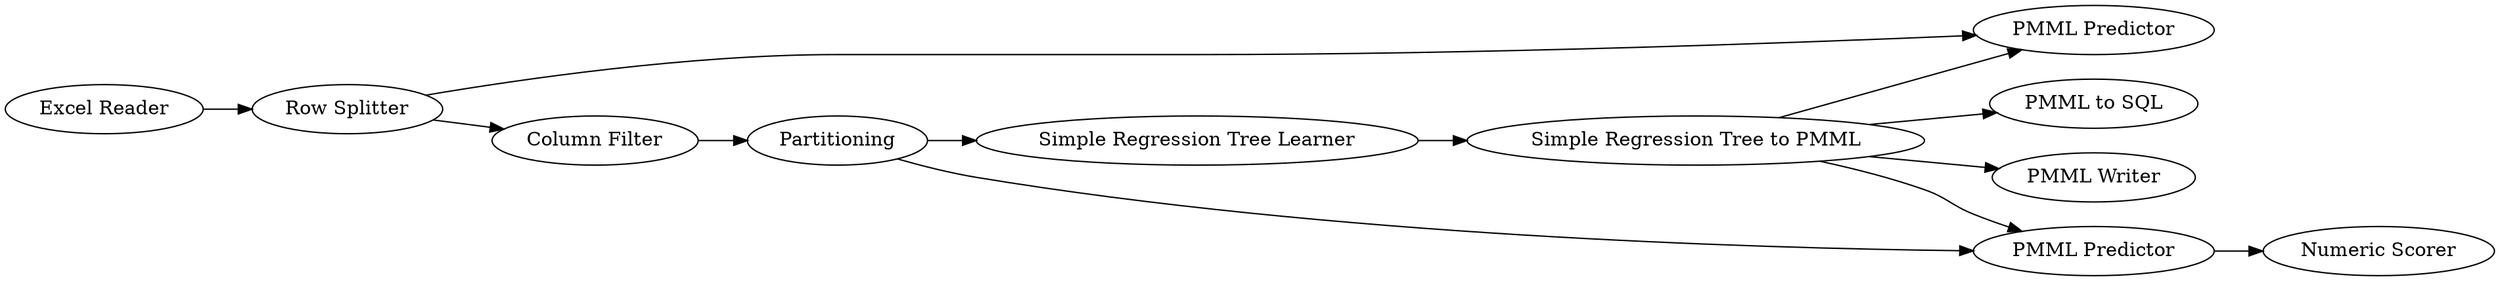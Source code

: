 digraph {
	18 -> 23
	18 -> 24
	2 -> 23
	14 -> 20
	20 -> 24
	23 -> 25
	16 -> 2
	20 -> 16
	18 -> 22
	17 -> 18
	2 -> 17
	18 -> 26
	16 [label="Column Filter"]
	24 [label="PMML Predictor"]
	20 [label="Row Splitter"]
	22 [label="PMML to SQL"]
	23 [label="PMML Predictor"]
	18 [label="Simple Regression Tree to PMML"]
	26 [label="PMML Writer"]
	25 [label="Numeric Scorer"]
	14 [label="Excel Reader"]
	17 [label="Simple Regression Tree Learner"]
	2 [label=Partitioning]
	rankdir=LR
}
